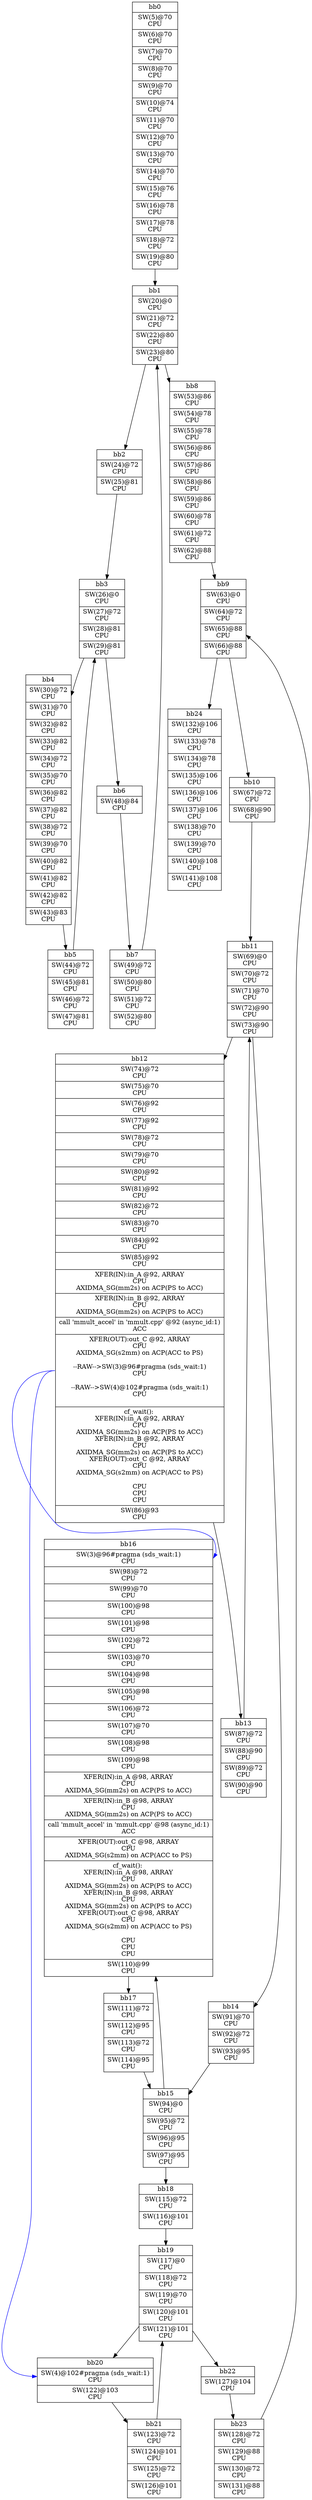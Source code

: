 digraph CDFG {
node [shape=record];
bb0 [shape=record, label = "{bb0|<x0x3834820>SW(5)@70\nCPU\n|<x0x3834690>SW(6)@70\nCPU\n|<x0x38319d0>SW(7)@70\nCPU\n|<x0x3831bf0>SW(8)@70\nCPU\n|<x0x3831e10>SW(9)@70\nCPU\n|<x0x3832030>SW(10)@74\nCPU\n|<x0x3832250>SW(11)@70\nCPU\n|<x0x3832460>SW(12)@70\nCPU\n|<x0x3832670>SW(13)@70\nCPU\n|<x0x3832880>SW(14)@70\nCPU\n|<x0x3832a90>SW(15)@76\nCPU\n|<x0x3832cd0>SW(16)@78\nCPU\n|<x0x3832ed0>SW(17)@78\nCPU\n|<x0x38330e0>SW(18)@72\nCPU\n|<x0x38332f0>SW(19)@80\nCPU\n}"];
bb1 [shape=record, label = "{bb1|<x0x3833630>SW(20)@0\nCPU\n|<x0x382d7f0>SW(21)@72\nCPU\n|<x0x382d9d0>SW(22)@80\nCPU\n|<x0x382dbd0>SW(23)@80\nCPU\n}"];
bb2 [shape=record, label = "{bb2|<x0x3833550>SW(24)@72\nCPU\n|<x0x382e170>SW(25)@81\nCPU\n}"];
bb3 [shape=record, label = "{bb3|<x0x382e450>SW(26)@0\nCPU\n|<x0x382e600>SW(27)@72\nCPU\n|<x0x382e840>SW(28)@81\nCPU\n|<x0x382ea40>SW(29)@81\nCPU\n}"];
bb4 [shape=record, label = "{bb4|<x0x382ee10>SW(30)@72\nCPU\n|<x0x382f040>SW(31)@70\nCPU\n|<x0x382f250>SW(32)@82\nCPU\n|<x0x382f460>SW(33)@82\nCPU\n|<x0x382f660>SW(34)@72\nCPU\n|<x0x382f870>SW(35)@70\nCPU\n|<x0x3835e40>SW(36)@82\nCPU\n|<x0x3836050>SW(37)@82\nCPU\n|<x0x3836250>SW(38)@72\nCPU\n|<x0x3836460>SW(39)@70\nCPU\n|<x0x3836670>SW(40)@82\nCPU\n|<x0x3836880>SW(41)@82\nCPU\n|<x0x3836a80>SW(42)@82\nCPU\n|<x0x3836cb0>SW(43)@83\nCPU\n}"];
bb5 [shape=record, label = "{bb5|<x0x3836f90>SW(44)@72\nCPU\n|<x0x3837170>SW(45)@81\nCPU\n|<x0x3837370>SW(46)@72\nCPU\n|<x0x38375a0>SW(47)@81\nCPU\n}"];
bb6 [shape=record, label = "{bb6|<x0x3837880>SW(48)@84\nCPU\n}"];
bb7 [shape=record, label = "{bb7|<x0x3837bb0>SW(49)@72\nCPU\n|<x0x3837e00>SW(50)@80\nCPU\n|<x0x3838000>SW(51)@72\nCPU\n|<x0x3838210>SW(52)@80\nCPU\n}"];
bb8 [shape=record, label = "{bb8|<x0x382ed40>SW(53)@86\nCPU\n|<x0x3838880>SW(54)@78\nCPU\n|<x0x3838ab0>SW(55)@78\nCPU\n|<x0x3838cc0>SW(56)@86\nCPU\n|<x0x3838ec0>SW(57)@86\nCPU\n|<x0x3838fc0>SW(58)@86\nCPU\n|<x0x38392e0>SW(59)@86\nCPU\n|<x0x38394e0>SW(60)@78\nCPU\n|<x0x38396f0>SW(61)@72\nCPU\n|<x0x3839900>SW(62)@88\nCPU\n}"];
bb9 [shape=record, label = "{bb9|<x0x3839be0>SW(63)@0\nCPU\n|<x0x3839d90>SW(64)@72\nCPU\n|<x0x3839fd0>SW(65)@88\nCPU\n|<x0x383a1d0>SW(66)@88\nCPU\n}"];
bb10 [shape=record, label = "{bb10|<x0x383a4d0>SW(67)@72\nCPU\n|<x0x383a720>SW(68)@90\nCPU\n}"];
bb11 [shape=record, label = "{bb11|<x0x383aa00>SW(69)@0\nCPU\n|<x0x383abb0>SW(70)@72\nCPU\n|<x0x383adf0>SW(71)@70\nCPU\n|<x0x383b000>SW(72)@90\nCPU\n|<x0x383b2a0>SW(73)@90\nCPU\n}"];
bb12 [shape=record, label = "{bb12|<x0x383b5a0>SW(74)@72\nCPU\n|<x0x383b780>SW(75)@70\nCPU\n|<x0x383b990>SW(76)@92\nCPU\n|<x0x383bba0>SW(77)@92\nCPU\n|<x0x383bda0>SW(78)@72\nCPU\n|<x0x383bfb0>SW(79)@70\nCPU\n|<x0x383c1c0>SW(80)@92\nCPU\n|<x0x383c3d0>SW(81)@92\nCPU\n|<x0x383c5d0>SW(82)@72\nCPU\n|<x0x383c7e0>SW(83)@70\nCPU\n|<x0x383c9f0>SW(84)@92\nCPU\n|<x0x383cc00>SW(85)@92\nCPU\n|<x0x3846260>XFER(IN):in_A @92, ARRAY\nCPU\nAXIDMA_SG(mm2s) on ACP(PS to ACC)\n|<x0x3846340>XFER(IN):in_B @92, ARRAY\nCPU\nAXIDMA_SG(mm2s) on ACP(PS to ACC)\n|<x0x3826290>call 'mmult_accel' in 'mmult.cpp' @92 (async_id:1)\nACC\n|<x0x3846420>XFER(OUT):out_C @92, ARRAY\nCPU\nAXIDMA_SG(s2mm) on ACP(ACC to PS)\n\n--RAW--\>SW(3)@96#pragma (sds_wait:1)\nCPU\n\n--RAW--\>SW(4)@102#pragma (sds_wait:1)\nCPU\n\n|<x0x38285e0>cf_wait(): \nXFER(IN):in_A @92, ARRAY\nCPU\nAXIDMA_SG(mm2s) on ACP(PS to ACC)\nXFER(IN):in_B @92, ARRAY\nCPU\nAXIDMA_SG(mm2s) on ACP(PS to ACC)\nXFER(OUT):out_C @92, ARRAY\nCPU\nAXIDMA_SG(s2mm) on ACP(ACC to PS)\n\nCPU\nCPU\nCPU\n|<x0x383ce20>SW(86)@93\nCPU\n}"];
bb13 [shape=record, label = "{bb13|<x0x383d100>SW(87)@72\nCPU\n|<x0x383d350>SW(88)@90\nCPU\n|<x0x383d550>SW(89)@72\nCPU\n|<x0x383d7f0>SW(90)@90\nCPU\n}"];
bb14 [shape=record, label = "{bb14|<x0x383dad0>SW(91)@70\nCPU\n|<x0x383dcb0>SW(92)@72\nCPU\n|<x0x383dee0>SW(93)@95\nCPU\n}"];
bb15 [shape=record, label = "{bb15|<x0x383e1c0>SW(94)@0\nCPU\n|<x0x383e370>SW(95)@72\nCPU\n|<x0x383e5b0>SW(96)@95\nCPU\n|<x0x383e7b0>SW(97)@95\nCPU\n}"];
bb16 [shape=record, label = "{bb16|<x0x382d2e0>SW(3)@96#pragma (sds_wait:1)\nCPU\n|<x0x38384d0>SW(98)@72\nCPU\n|<x0x383eff0>SW(99)@70\nCPU\n|<x0x383f1c0>SW(100)@98\nCPU\n|<x0x383f3d0>SW(101)@98\nCPU\n|<x0x383f5d0>SW(102)@72\nCPU\n|<x0x383f7e0>SW(103)@70\nCPU\n|<x0x383f9f0>SW(104)@98\nCPU\n|<x0x383fc80>SW(105)@98\nCPU\n|<x0x383fe80>SW(106)@72\nCPU\n|<x0x3840090>SW(107)@70\nCPU\n|<x0x38402a0>SW(108)@98\nCPU\n|<x0x38404b0>SW(109)@98\nCPU\n|<x0x3846530>XFER(IN):in_A @98, ARRAY\nCPU\nAXIDMA_SG(mm2s) on ACP(PS to ACC)\n|<x0x3846640>XFER(IN):in_B @98, ARRAY\nCPU\nAXIDMA_SG(mm2s) on ACP(PS to ACC)\n|<x0x3823170>call 'mmult_accel' in 'mmult.cpp' @98 (async_id:1)\nACC\n|<x0x3846750>XFER(OUT):out_C @98, ARRAY\nCPU\nAXIDMA_SG(s2mm) on ACP(ACC to PS)\n|<x0x38286d0>cf_wait(): \nXFER(IN):in_A @98, ARRAY\nCPU\nAXIDMA_SG(mm2s) on ACP(PS to ACC)\nXFER(IN):in_B @98, ARRAY\nCPU\nAXIDMA_SG(mm2s) on ACP(PS to ACC)\nXFER(OUT):out_C @98, ARRAY\nCPU\nAXIDMA_SG(s2mm) on ACP(ACC to PS)\n\nCPU\nCPU\nCPU\n|<x0x38406d0>SW(110)@99\nCPU\n}"];
bb17 [shape=record, label = "{bb17|<x0x38409b0>SW(111)@72\nCPU\n|<x0x3840b90>SW(112)@95\nCPU\n|<x0x3840d90>SW(113)@72\nCPU\n|<x0x3840fc0>SW(114)@95\nCPU\n}"];
bb18 [shape=record, label = "{bb18|<x0x38412a0>SW(115)@72\nCPU\n|<x0x38414f0>SW(116)@101\nCPU\n}"];
bb19 [shape=record, label = "{bb19|<x0x38417d0>SW(117)@0\nCPU\n|<x0x3841980>SW(118)@72\nCPU\n|<x0x3841bc0>SW(119)@70\nCPU\n|<x0x3841dd0>SW(120)@101\nCPU\n|<x0x3841fd0>SW(121)@101\nCPU\n}"];
bb20 [shape=record, label = "{bb20|<x0x382ff50>SW(4)@102#pragma (sds_wait:1)\nCPU\n|<x0x38422f0>SW(122)@103\nCPU\n}"];
bb21 [shape=record, label = "{bb21|<x0x3842620>SW(123)@72\nCPU\n|<x0x3842870>SW(124)@101\nCPU\n|<x0x3842ae0>SW(125)@72\nCPU\n|<x0x3842d10>SW(126)@101\nCPU\n}"];
bb22 [shape=record, label = "{bb22|<x0x3842ff0>SW(127)@104\nCPU\n}"];
bb23 [shape=record, label = "{bb23|<x0x3843320>SW(128)@72\nCPU\n|<x0x3843500>SW(129)@88\nCPU\n|<x0x3843700>SW(130)@72\nCPU\n|<x0x3843910>SW(131)@88\nCPU\n}"];
bb24 [shape=record, label = "{bb24|<x0x3843bf0>SW(132)@106\nCPU\n|<x0x3843e30>SW(133)@78\nCPU\n|<x0x3844060>SW(134)@78\nCPU\n|<x0x3844270>SW(135)@106\nCPU\n|<x0x3844470>SW(136)@106\nCPU\n|<x0x3844670>SW(137)@106\nCPU\n|<x0x38448b0>SW(138)@70\nCPU\n|<x0x3844ac0>SW(139)@70\nCPU\n|<x0x3844cd0>SW(140)@108\nCPU\n|<x0x3844f00>SW(141)@108\nCPU\n}"];
bb0 -> bb1
bb1 -> bb2
bb1 -> bb8
bb2 -> bb3
bb3 -> bb4
bb3 -> bb6
bb4 -> bb5
bb5 -> bb3
bb6 -> bb7
bb7 -> bb1
bb8 -> bb9
bb9 -> bb10
bb9 -> bb24
bb10 -> bb11
bb11 -> bb12
bb11 -> bb14
bb12 -> bb13
bb13 -> bb11
bb14 -> bb15
bb15 -> bb16
bb15 -> bb18
bb16 -> bb17
bb17 -> bb15
bb18 -> bb19
bb19 -> bb20
bb19 -> bb22
bb20 -> bb21
bb21 -> bb19
bb22 -> bb23
bb23 -> bb9
bb12:x0x3846420 -> bb16:x0x382d2e0[color=blue]
bb12:x0x3846420 -> bb20:x0x382ff50[color=blue]
}
